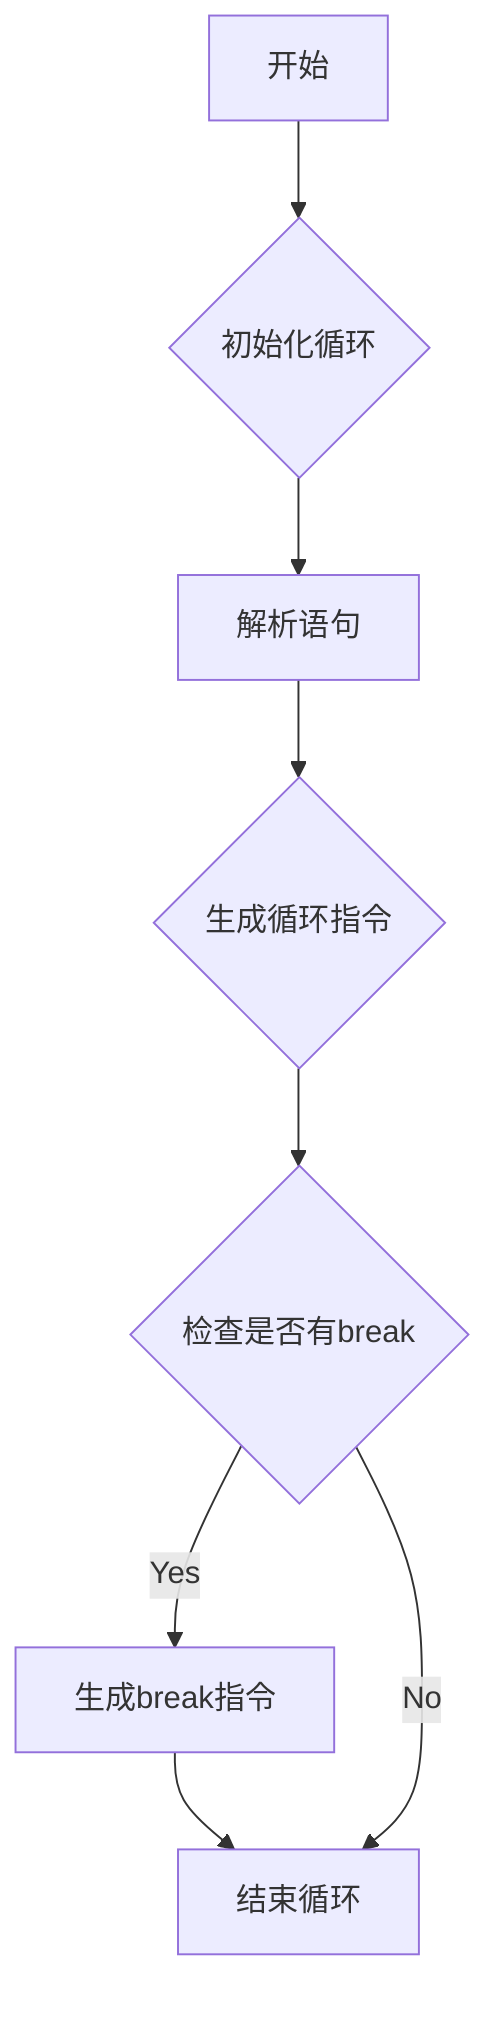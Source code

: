 flowchart TD
    A[开始] --> B{初始化循环}
    B --> C[解析语句]
    C --> D{生成循环指令}
    D --> E{检查是否有break}
    E -->|Yes| F[生成break指令]
    F --> G[结束循环]
    E -->|No| G[结束循环]
